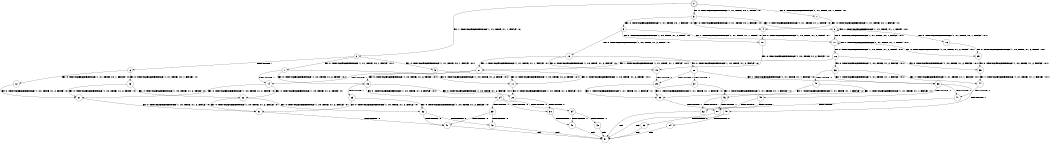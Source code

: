 digraph BCG {
size = "7, 10.5";
center = TRUE;
node [shape = circle];
0 [peripheries = 2];
0 -> 1 [label = "EX !0 !ATOMIC_EXCH_BRANCH (1, +1, TRUE, +0, 1, TRUE) !:0:"];
0 -> 2 [label = "EX !1 !ATOMIC_EXCH_BRANCH (1, +1, TRUE, +1, 1, FALSE) !:0:"];
0 -> 3 [label = "EX !0 !ATOMIC_EXCH_BRANCH (1, +1, TRUE, +0, 1, TRUE) !:0:"];
1 -> 4 [label = "EX !0 !ATOMIC_EXCH_BRANCH (1, +1, TRUE, +0, 1, FALSE) !:0:"];
2 -> 5 [label = "EX !0 !ATOMIC_EXCH_BRANCH (1, +1, TRUE, +0, 1, FALSE) !:0:1:"];
2 -> 6 [label = "TERMINATE !1"];
2 -> 7 [label = "EX !0 !ATOMIC_EXCH_BRANCH (1, +1, TRUE, +0, 1, FALSE) !:0:1:"];
3 -> 4 [label = "EX !0 !ATOMIC_EXCH_BRANCH (1, +1, TRUE, +0, 1, FALSE) !:0:"];
3 -> 8 [label = "EX !1 !ATOMIC_EXCH_BRANCH (1, +1, TRUE, +1, 1, TRUE) !:0:"];
3 -> 9 [label = "EX !0 !ATOMIC_EXCH_BRANCH (1, +1, TRUE, +0, 1, FALSE) !:0:"];
4 -> 10 [label = "EX !0 !ATOMIC_EXCH_BRANCH (1, +0, TRUE, +1, 2, TRUE) !:0:"];
5 -> 11 [label = "EX !0 !ATOMIC_EXCH_BRANCH (1, +0, TRUE, +1, 2, TRUE) !:0:1:"];
6 -> 12 [label = "EX !0 !ATOMIC_EXCH_BRANCH (1, +1, TRUE, +0, 1, FALSE) !:0:"];
6 -> 13 [label = "EX !0 !ATOMIC_EXCH_BRANCH (1, +1, TRUE, +0, 1, FALSE) !:0:"];
7 -> 11 [label = "EX !0 !ATOMIC_EXCH_BRANCH (1, +0, TRUE, +1, 2, TRUE) !:0:1:"];
7 -> 14 [label = "TERMINATE !1"];
7 -> 15 [label = "EX !0 !ATOMIC_EXCH_BRANCH (1, +0, TRUE, +1, 2, TRUE) !:0:1:"];
8 -> 16 [label = "EX !0 !ATOMIC_EXCH_BRANCH (1, +1, TRUE, +0, 1, FALSE) !:0:1:"];
8 -> 8 [label = "EX !1 !ATOMIC_EXCH_BRANCH (1, +1, TRUE, +1, 1, TRUE) !:0:1:"];
8 -> 17 [label = "EX !0 !ATOMIC_EXCH_BRANCH (1, +1, TRUE, +0, 1, FALSE) !:0:1:"];
9 -> 10 [label = "EX !0 !ATOMIC_EXCH_BRANCH (1, +0, TRUE, +1, 2, TRUE) !:0:"];
9 -> 17 [label = "EX !1 !ATOMIC_EXCH_BRANCH (1, +1, TRUE, +1, 1, TRUE) !:0:"];
9 -> 18 [label = "EX !0 !ATOMIC_EXCH_BRANCH (1, +0, TRUE, +1, 2, TRUE) !:0:"];
10 -> 19 [label = "EX !0 !ATOMIC_EXCH_BRANCH (1, +0, TRUE, +1, 2, FALSE) !:0:"];
11 -> 20 [label = "EX !0 !ATOMIC_EXCH_BRANCH (1, +0, TRUE, +1, 2, FALSE) !:0:1:"];
12 -> 21 [label = "EX !0 !ATOMIC_EXCH_BRANCH (1, +0, TRUE, +1, 2, TRUE) !:0:"];
13 -> 21 [label = "EX !0 !ATOMIC_EXCH_BRANCH (1, +0, TRUE, +1, 2, TRUE) !:0:"];
13 -> 22 [label = "EX !0 !ATOMIC_EXCH_BRANCH (1, +0, TRUE, +1, 2, TRUE) !:0:"];
14 -> 21 [label = "EX !0 !ATOMIC_EXCH_BRANCH (1, +0, TRUE, +1, 2, TRUE) !:0:"];
14 -> 22 [label = "EX !0 !ATOMIC_EXCH_BRANCH (1, +0, TRUE, +1, 2, TRUE) !:0:"];
15 -> 20 [label = "EX !0 !ATOMIC_EXCH_BRANCH (1, +0, TRUE, +1, 2, FALSE) !:0:1:"];
15 -> 23 [label = "TERMINATE !1"];
15 -> 24 [label = "EX !0 !ATOMIC_EXCH_BRANCH (1, +0, TRUE, +1, 2, FALSE) !:0:1:"];
16 -> 25 [label = "EX !0 !ATOMIC_EXCH_BRANCH (1, +0, TRUE, +1, 2, TRUE) !:0:1:"];
17 -> 25 [label = "EX !0 !ATOMIC_EXCH_BRANCH (1, +0, TRUE, +1, 2, TRUE) !:0:1:"];
17 -> 17 [label = "EX !1 !ATOMIC_EXCH_BRANCH (1, +1, TRUE, +1, 1, TRUE) !:0:1:"];
17 -> 26 [label = "EX !0 !ATOMIC_EXCH_BRANCH (1, +0, TRUE, +1, 2, TRUE) !:0:1:"];
18 -> 19 [label = "EX !0 !ATOMIC_EXCH_BRANCH (1, +0, TRUE, +1, 2, FALSE) !:0:"];
18 -> 27 [label = "EX !1 !ATOMIC_EXCH_BRANCH (1, +1, TRUE, +1, 1, FALSE) !:0:"];
18 -> 28 [label = "EX !0 !ATOMIC_EXCH_BRANCH (1, +0, TRUE, +1, 2, FALSE) !:0:"];
19 -> 29 [label = "TERMINATE !0"];
20 -> 30 [label = "TERMINATE !0"];
21 -> 31 [label = "EX !0 !ATOMIC_EXCH_BRANCH (1, +0, TRUE, +1, 2, FALSE) !:0:"];
22 -> 31 [label = "EX !0 !ATOMIC_EXCH_BRANCH (1, +0, TRUE, +1, 2, FALSE) !:0:"];
22 -> 32 [label = "EX !0 !ATOMIC_EXCH_BRANCH (1, +0, TRUE, +1, 2, FALSE) !:0:"];
23 -> 31 [label = "EX !0 !ATOMIC_EXCH_BRANCH (1, +0, TRUE, +1, 2, FALSE) !:0:"];
23 -> 32 [label = "EX !0 !ATOMIC_EXCH_BRANCH (1, +0, TRUE, +1, 2, FALSE) !:0:"];
24 -> 30 [label = "TERMINATE !0"];
24 -> 33 [label = "TERMINATE !1"];
24 -> 34 [label = "TERMINATE !0"];
25 -> 35 [label = "EX !0 !ATOMIC_EXCH_BRANCH (1, +0, TRUE, +1, 2, FALSE) !:0:1:"];
26 -> 35 [label = "EX !0 !ATOMIC_EXCH_BRANCH (1, +0, TRUE, +1, 2, FALSE) !:0:1:"];
26 -> 27 [label = "EX !1 !ATOMIC_EXCH_BRANCH (1, +1, TRUE, +1, 1, FALSE) !:0:1:"];
26 -> 36 [label = "EX !0 !ATOMIC_EXCH_BRANCH (1, +0, TRUE, +1, 2, FALSE) !:0:1:"];
27 -> 11 [label = "EX !0 !ATOMIC_EXCH_BRANCH (1, +0, TRUE, +1, 2, TRUE) !:0:1:"];
27 -> 14 [label = "TERMINATE !1"];
27 -> 15 [label = "EX !0 !ATOMIC_EXCH_BRANCH (1, +0, TRUE, +1, 2, TRUE) !:0:1:"];
28 -> 29 [label = "TERMINATE !0"];
28 -> 37 [label = "TERMINATE !0"];
28 -> 38 [label = "EX !1 !ATOMIC_EXCH_BRANCH (1, +1, TRUE, +1, 1, FALSE) !:0:"];
29 -> 39 [label = "EX !1 !ATOMIC_EXCH_BRANCH (1, +1, TRUE, +1, 1, FALSE) !:1:"];
30 -> 40 [label = "TERMINATE !1"];
31 -> 41 [label = "TERMINATE !0"];
32 -> 41 [label = "TERMINATE !0"];
32 -> 42 [label = "TERMINATE !0"];
33 -> 41 [label = "TERMINATE !0"];
33 -> 42 [label = "TERMINATE !0"];
34 -> 40 [label = "TERMINATE !1"];
34 -> 43 [label = "TERMINATE !1"];
35 -> 44 [label = "EX !1 !ATOMIC_EXCH_BRANCH (1, +1, TRUE, +1, 1, FALSE) !:0:1:"];
36 -> 44 [label = "EX !1 !ATOMIC_EXCH_BRANCH (1, +1, TRUE, +1, 1, FALSE) !:0:1:"];
36 -> 45 [label = "TERMINATE !0"];
36 -> 38 [label = "EX !1 !ATOMIC_EXCH_BRANCH (1, +1, TRUE, +1, 1, FALSE) !:0:1:"];
37 -> 39 [label = "EX !1 !ATOMIC_EXCH_BRANCH (1, +1, TRUE, +1, 1, FALSE) !:1:"];
37 -> 46 [label = "EX !1 !ATOMIC_EXCH_BRANCH (1, +1, TRUE, +1, 1, FALSE) !:1:"];
38 -> 47 [label = "TERMINATE !0"];
38 -> 48 [label = "TERMINATE !1"];
38 -> 49 [label = "TERMINATE !0"];
39 -> 50 [label = "TERMINATE !1"];
40 -> 51 [label = "exit"];
41 -> 51 [label = "exit"];
42 -> 51 [label = "exit"];
43 -> 51 [label = "exit"];
44 -> 47 [label = "TERMINATE !0"];
45 -> 39 [label = "EX !1 !ATOMIC_EXCH_BRANCH (1, +1, TRUE, +1, 1, FALSE) !:1:"];
45 -> 46 [label = "EX !1 !ATOMIC_EXCH_BRANCH (1, +1, TRUE, +1, 1, FALSE) !:1:"];
46 -> 50 [label = "TERMINATE !1"];
46 -> 52 [label = "TERMINATE !1"];
47 -> 50 [label = "TERMINATE !1"];
48 -> 53 [label = "TERMINATE !0"];
48 -> 54 [label = "TERMINATE !0"];
49 -> 50 [label = "TERMINATE !1"];
49 -> 52 [label = "TERMINATE !1"];
50 -> 51 [label = "exit"];
52 -> 51 [label = "exit"];
53 -> 51 [label = "exit"];
54 -> 51 [label = "exit"];
}
